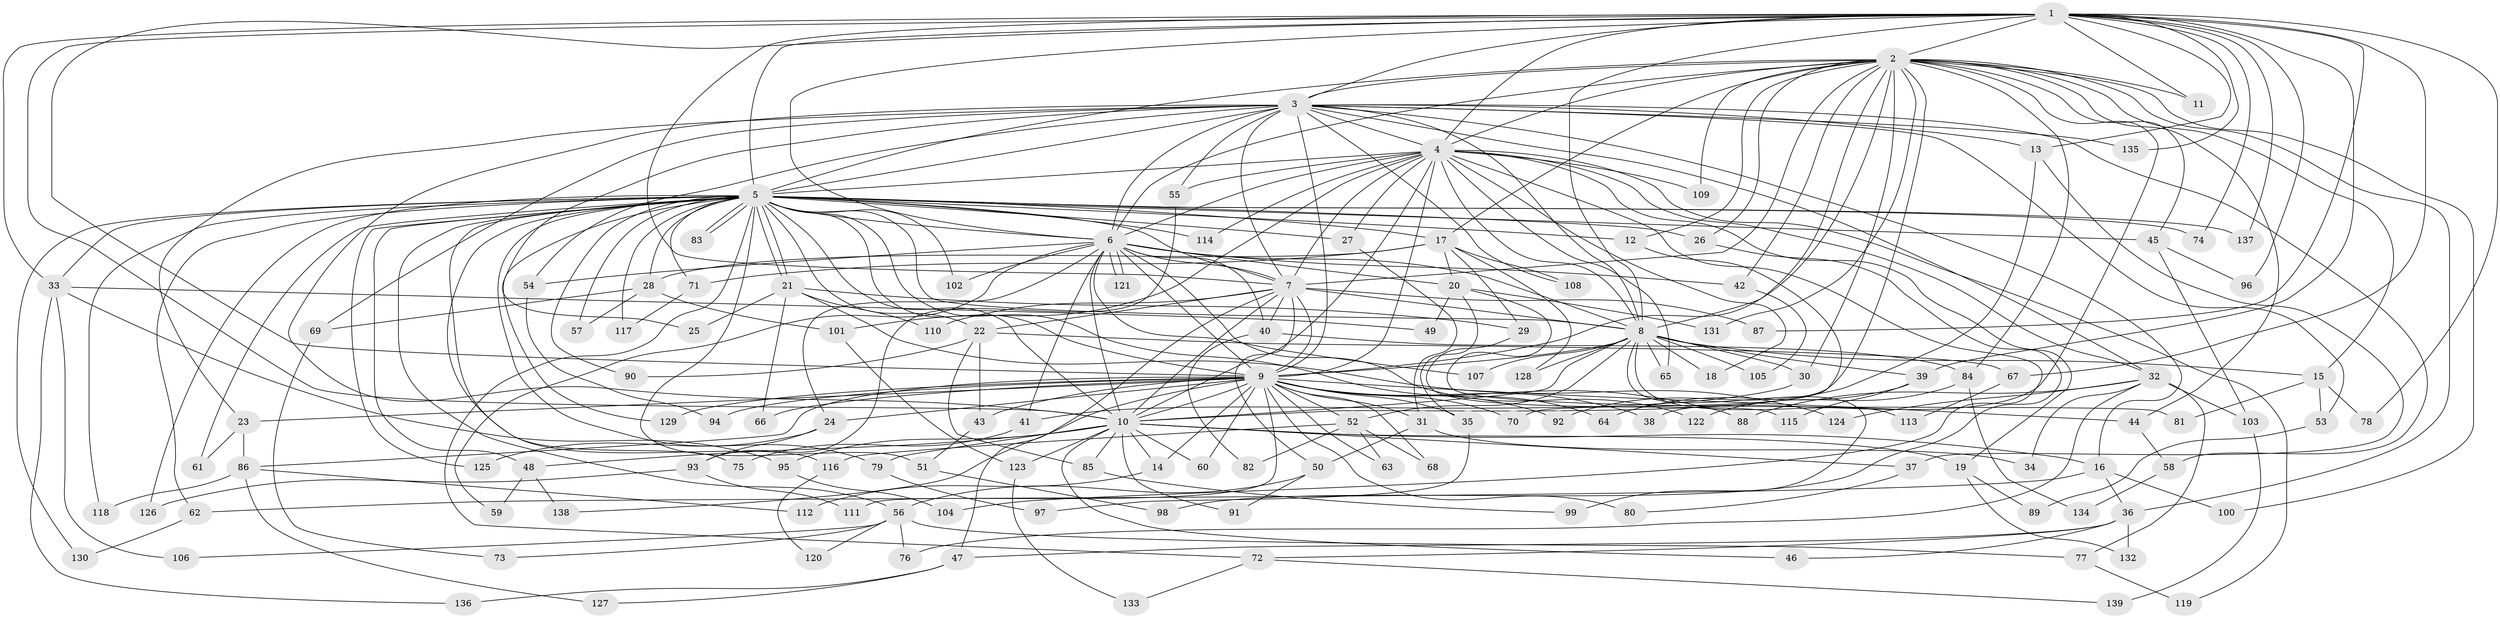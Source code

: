 // Generated by graph-tools (version 1.1) at 2025/49/03/09/25 03:49:32]
// undirected, 139 vertices, 303 edges
graph export_dot {
graph [start="1"]
  node [color=gray90,style=filled];
  1;
  2;
  3;
  4;
  5;
  6;
  7;
  8;
  9;
  10;
  11;
  12;
  13;
  14;
  15;
  16;
  17;
  18;
  19;
  20;
  21;
  22;
  23;
  24;
  25;
  26;
  27;
  28;
  29;
  30;
  31;
  32;
  33;
  34;
  35;
  36;
  37;
  38;
  39;
  40;
  41;
  42;
  43;
  44;
  45;
  46;
  47;
  48;
  49;
  50;
  51;
  52;
  53;
  54;
  55;
  56;
  57;
  58;
  59;
  60;
  61;
  62;
  63;
  64;
  65;
  66;
  67;
  68;
  69;
  70;
  71;
  72;
  73;
  74;
  75;
  76;
  77;
  78;
  79;
  80;
  81;
  82;
  83;
  84;
  85;
  86;
  87;
  88;
  89;
  90;
  91;
  92;
  93;
  94;
  95;
  96;
  97;
  98;
  99;
  100;
  101;
  102;
  103;
  104;
  105;
  106;
  107;
  108;
  109;
  110;
  111;
  112;
  113;
  114;
  115;
  116;
  117;
  118;
  119;
  120;
  121;
  122;
  123;
  124;
  125;
  126;
  127;
  128;
  129;
  130;
  131;
  132;
  133;
  134;
  135;
  136;
  137;
  138;
  139;
  1 -- 2;
  1 -- 3;
  1 -- 4;
  1 -- 5;
  1 -- 6;
  1 -- 7;
  1 -- 8;
  1 -- 9;
  1 -- 10;
  1 -- 11;
  1 -- 13;
  1 -- 33;
  1 -- 39;
  1 -- 67;
  1 -- 74;
  1 -- 78;
  1 -- 87;
  1 -- 96;
  1 -- 135;
  1 -- 137;
  2 -- 3;
  2 -- 4;
  2 -- 5;
  2 -- 6;
  2 -- 7;
  2 -- 8;
  2 -- 9;
  2 -- 10;
  2 -- 11;
  2 -- 12;
  2 -- 15;
  2 -- 17;
  2 -- 26;
  2 -- 30;
  2 -- 36;
  2 -- 38;
  2 -- 42;
  2 -- 44;
  2 -- 45;
  2 -- 84;
  2 -- 100;
  2 -- 109;
  2 -- 131;
  3 -- 4;
  3 -- 5;
  3 -- 6;
  3 -- 7;
  3 -- 8;
  3 -- 9;
  3 -- 10;
  3 -- 13;
  3 -- 16;
  3 -- 23;
  3 -- 25;
  3 -- 32;
  3 -- 53;
  3 -- 54;
  3 -- 55;
  3 -- 58;
  3 -- 69;
  3 -- 108;
  3 -- 135;
  4 -- 5;
  4 -- 6;
  4 -- 7;
  4 -- 8;
  4 -- 9;
  4 -- 10;
  4 -- 18;
  4 -- 19;
  4 -- 27;
  4 -- 32;
  4 -- 55;
  4 -- 65;
  4 -- 101;
  4 -- 104;
  4 -- 109;
  4 -- 114;
  4 -- 119;
  5 -- 6;
  5 -- 7;
  5 -- 8;
  5 -- 9;
  5 -- 10;
  5 -- 12;
  5 -- 17;
  5 -- 21;
  5 -- 21;
  5 -- 22;
  5 -- 26;
  5 -- 27;
  5 -- 28;
  5 -- 33;
  5 -- 45;
  5 -- 48;
  5 -- 51;
  5 -- 56;
  5 -- 57;
  5 -- 61;
  5 -- 62;
  5 -- 64;
  5 -- 71;
  5 -- 72;
  5 -- 74;
  5 -- 75;
  5 -- 79;
  5 -- 83;
  5 -- 83;
  5 -- 90;
  5 -- 102;
  5 -- 114;
  5 -- 116;
  5 -- 117;
  5 -- 118;
  5 -- 125;
  5 -- 126;
  5 -- 129;
  5 -- 130;
  5 -- 137;
  6 -- 7;
  6 -- 8;
  6 -- 9;
  6 -- 10;
  6 -- 20;
  6 -- 24;
  6 -- 40;
  6 -- 41;
  6 -- 42;
  6 -- 54;
  6 -- 59;
  6 -- 102;
  6 -- 107;
  6 -- 121;
  6 -- 121;
  6 -- 122;
  7 -- 8;
  7 -- 9;
  7 -- 10;
  7 -- 22;
  7 -- 40;
  7 -- 47;
  7 -- 50;
  7 -- 87;
  7 -- 110;
  8 -- 9;
  8 -- 10;
  8 -- 15;
  8 -- 18;
  8 -- 30;
  8 -- 39;
  8 -- 52;
  8 -- 65;
  8 -- 99;
  8 -- 105;
  8 -- 107;
  8 -- 113;
  8 -- 128;
  9 -- 10;
  9 -- 14;
  9 -- 23;
  9 -- 24;
  9 -- 31;
  9 -- 35;
  9 -- 38;
  9 -- 43;
  9 -- 44;
  9 -- 52;
  9 -- 60;
  9 -- 63;
  9 -- 66;
  9 -- 68;
  9 -- 70;
  9 -- 80;
  9 -- 86;
  9 -- 88;
  9 -- 92;
  9 -- 94;
  9 -- 111;
  9 -- 129;
  9 -- 138;
  10 -- 14;
  10 -- 16;
  10 -- 19;
  10 -- 37;
  10 -- 46;
  10 -- 48;
  10 -- 60;
  10 -- 79;
  10 -- 85;
  10 -- 91;
  10 -- 95;
  10 -- 123;
  12 -- 70;
  13 -- 37;
  13 -- 92;
  14 -- 112;
  15 -- 53;
  15 -- 78;
  15 -- 81;
  16 -- 36;
  16 -- 62;
  16 -- 100;
  17 -- 20;
  17 -- 28;
  17 -- 29;
  17 -- 71;
  17 -- 108;
  17 -- 128;
  19 -- 89;
  19 -- 132;
  20 -- 35;
  20 -- 49;
  20 -- 81;
  20 -- 131;
  21 -- 25;
  21 -- 29;
  21 -- 66;
  21 -- 110;
  21 -- 124;
  22 -- 43;
  22 -- 67;
  22 -- 85;
  22 -- 90;
  23 -- 61;
  23 -- 86;
  24 -- 93;
  24 -- 125;
  26 -- 98;
  27 -- 31;
  28 -- 57;
  28 -- 69;
  28 -- 101;
  29 -- 115;
  30 -- 41;
  31 -- 34;
  31 -- 50;
  32 -- 34;
  32 -- 76;
  32 -- 77;
  32 -- 88;
  32 -- 103;
  32 -- 124;
  33 -- 49;
  33 -- 95;
  33 -- 106;
  33 -- 136;
  35 -- 97;
  36 -- 46;
  36 -- 47;
  36 -- 72;
  36 -- 132;
  37 -- 80;
  39 -- 64;
  39 -- 115;
  40 -- 82;
  40 -- 84;
  41 -- 75;
  42 -- 105;
  43 -- 51;
  44 -- 58;
  45 -- 96;
  45 -- 103;
  47 -- 127;
  47 -- 136;
  48 -- 59;
  48 -- 138;
  50 -- 56;
  50 -- 91;
  51 -- 98;
  52 -- 63;
  52 -- 68;
  52 -- 82;
  52 -- 116;
  53 -- 89;
  54 -- 94;
  55 -- 93;
  56 -- 73;
  56 -- 76;
  56 -- 77;
  56 -- 106;
  56 -- 120;
  58 -- 134;
  62 -- 130;
  67 -- 113;
  69 -- 73;
  71 -- 117;
  72 -- 133;
  72 -- 139;
  77 -- 119;
  79 -- 97;
  84 -- 122;
  84 -- 134;
  85 -- 99;
  86 -- 112;
  86 -- 118;
  86 -- 127;
  93 -- 111;
  93 -- 126;
  95 -- 104;
  101 -- 123;
  103 -- 139;
  116 -- 120;
  123 -- 133;
}

